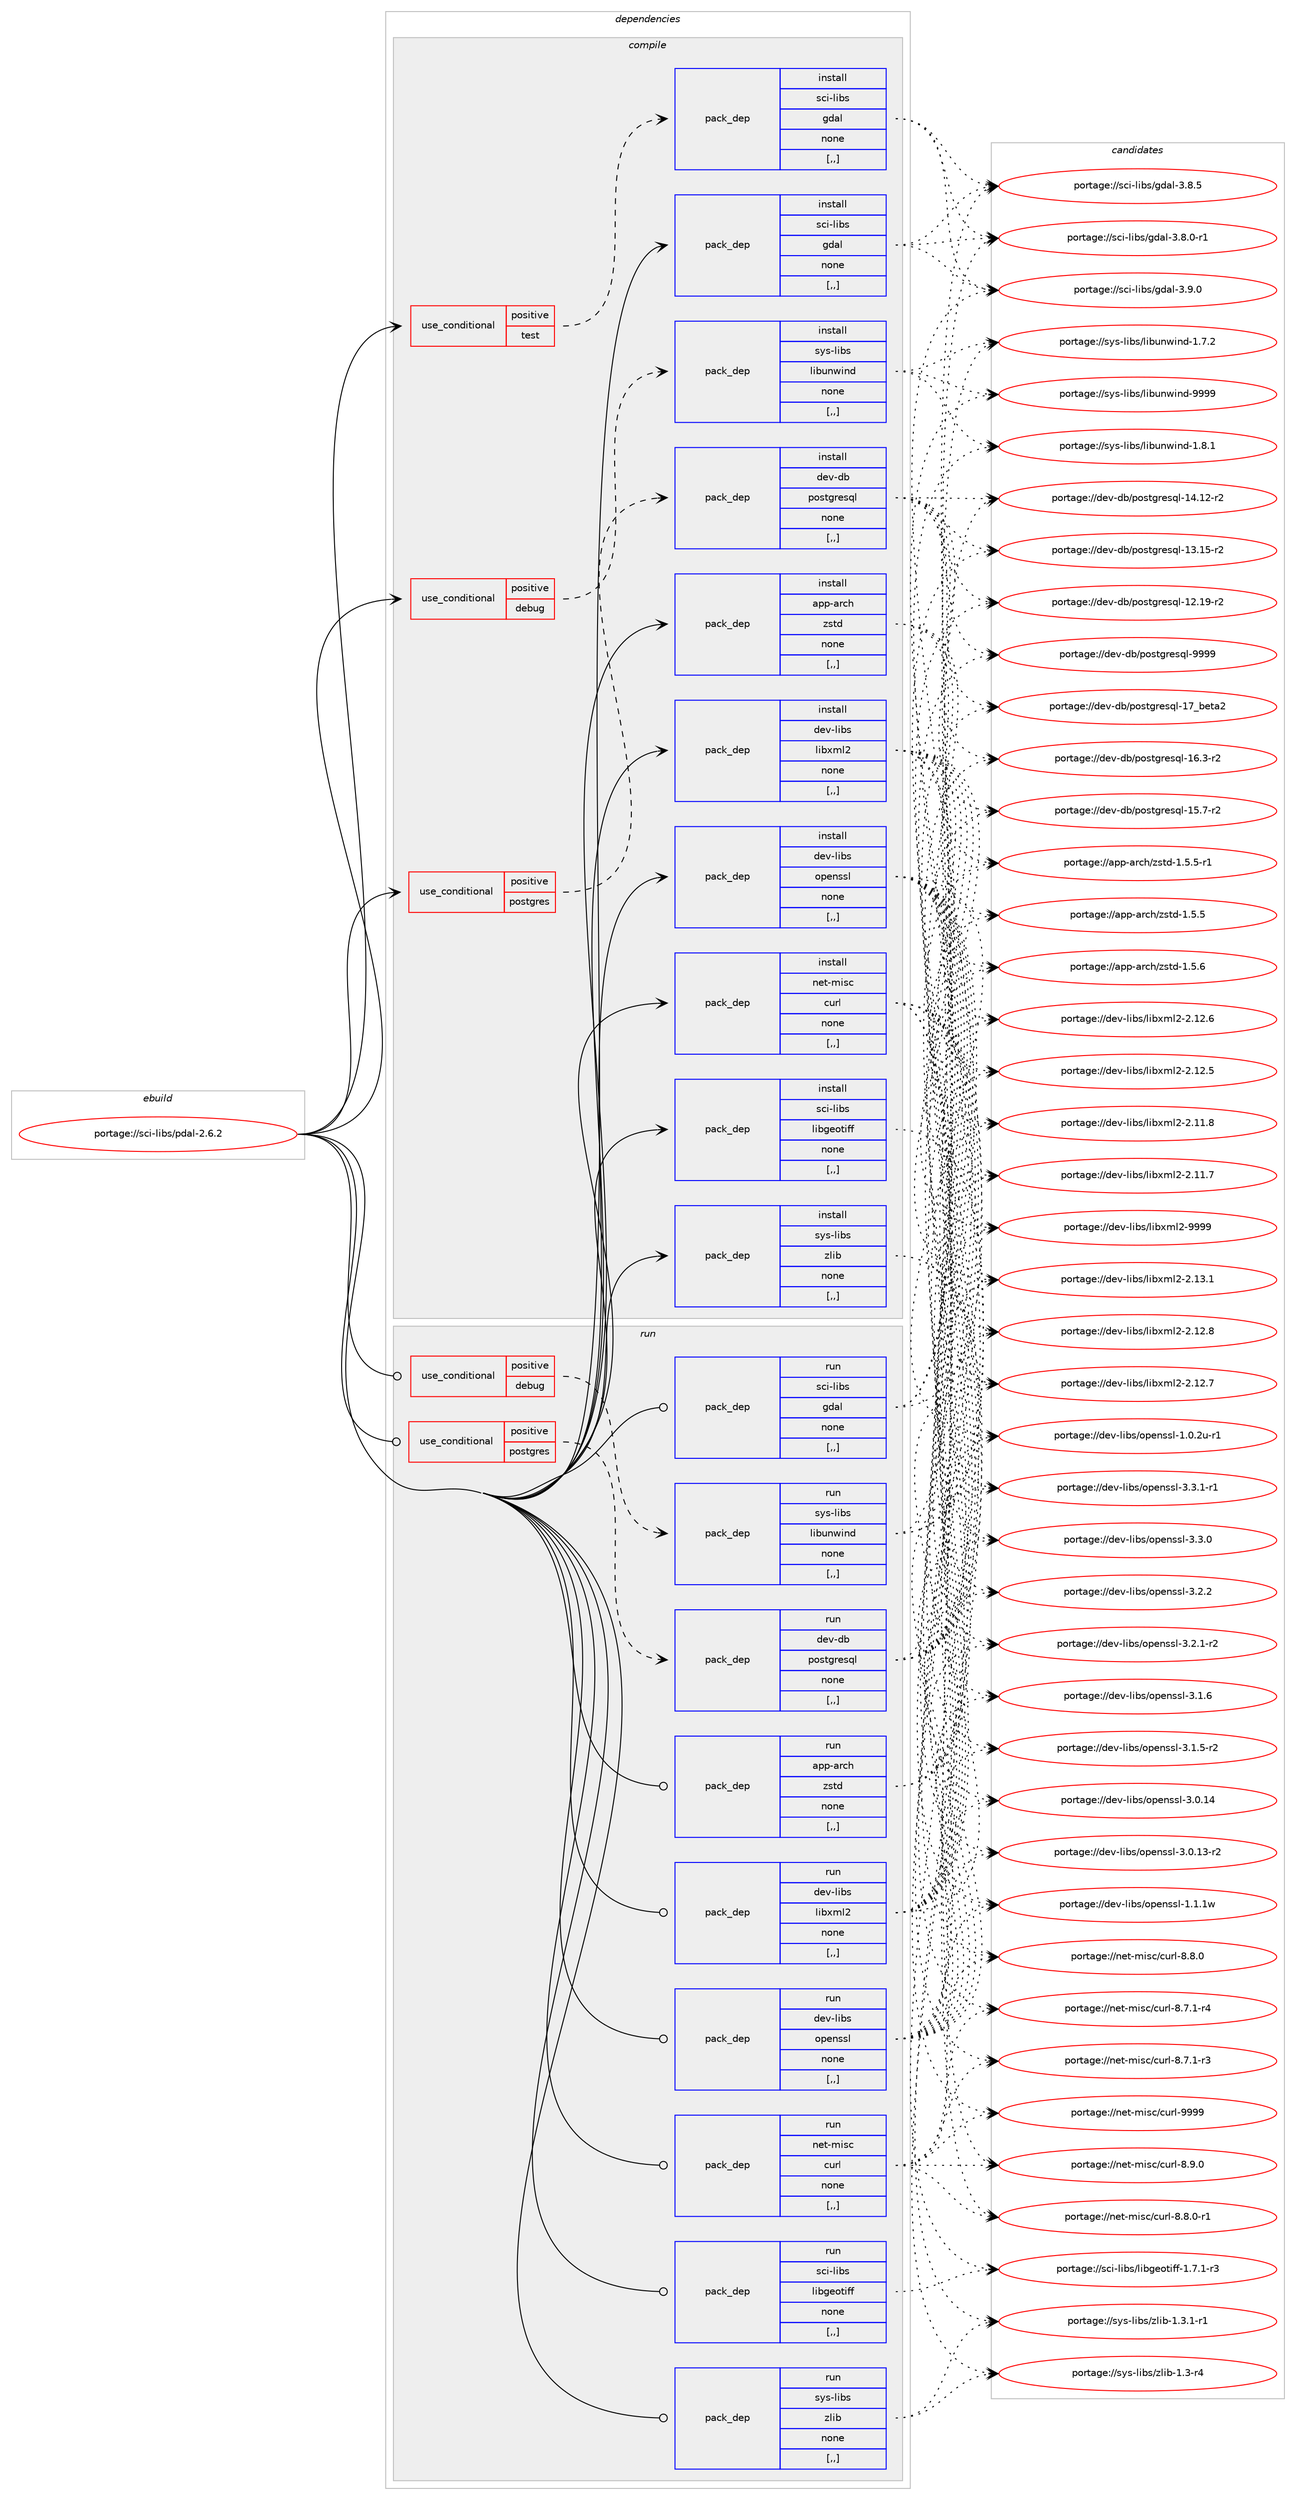 digraph prolog {

# *************
# Graph options
# *************

newrank=true;
concentrate=true;
compound=true;
graph [rankdir=LR,fontname=Helvetica,fontsize=10,ranksep=1.5];#, ranksep=2.5, nodesep=0.2];
edge  [arrowhead=vee];
node  [fontname=Helvetica,fontsize=10];

# **********
# The ebuild
# **********

subgraph cluster_leftcol {
color=gray;
label=<<i>ebuild</i>>;
id [label="portage://sci-libs/pdal-2.6.2", color=red, width=4, href="../sci-libs/pdal-2.6.2.svg"];
}

# ****************
# The dependencies
# ****************

subgraph cluster_midcol {
color=gray;
label=<<i>dependencies</i>>;
subgraph cluster_compile {
fillcolor="#eeeeee";
style=filled;
label=<<i>compile</i>>;
subgraph cond107307 {
dependency405222 [label=<<TABLE BORDER="0" CELLBORDER="1" CELLSPACING="0" CELLPADDING="4"><TR><TD ROWSPAN="3" CELLPADDING="10">use_conditional</TD></TR><TR><TD>positive</TD></TR><TR><TD>debug</TD></TR></TABLE>>, shape=none, color=red];
subgraph pack295042 {
dependency405223 [label=<<TABLE BORDER="0" CELLBORDER="1" CELLSPACING="0" CELLPADDING="4" WIDTH="220"><TR><TD ROWSPAN="6" CELLPADDING="30">pack_dep</TD></TR><TR><TD WIDTH="110">install</TD></TR><TR><TD>sys-libs</TD></TR><TR><TD>libunwind</TD></TR><TR><TD>none</TD></TR><TR><TD>[,,]</TD></TR></TABLE>>, shape=none, color=blue];
}
dependency405222:e -> dependency405223:w [weight=20,style="dashed",arrowhead="vee"];
}
id:e -> dependency405222:w [weight=20,style="solid",arrowhead="vee"];
subgraph cond107308 {
dependency405224 [label=<<TABLE BORDER="0" CELLBORDER="1" CELLSPACING="0" CELLPADDING="4"><TR><TD ROWSPAN="3" CELLPADDING="10">use_conditional</TD></TR><TR><TD>positive</TD></TR><TR><TD>postgres</TD></TR></TABLE>>, shape=none, color=red];
subgraph pack295043 {
dependency405225 [label=<<TABLE BORDER="0" CELLBORDER="1" CELLSPACING="0" CELLPADDING="4" WIDTH="220"><TR><TD ROWSPAN="6" CELLPADDING="30">pack_dep</TD></TR><TR><TD WIDTH="110">install</TD></TR><TR><TD>dev-db</TD></TR><TR><TD>postgresql</TD></TR><TR><TD>none</TD></TR><TR><TD>[,,]</TD></TR></TABLE>>, shape=none, color=blue];
}
dependency405224:e -> dependency405225:w [weight=20,style="dashed",arrowhead="vee"];
}
id:e -> dependency405224:w [weight=20,style="solid",arrowhead="vee"];
subgraph cond107309 {
dependency405226 [label=<<TABLE BORDER="0" CELLBORDER="1" CELLSPACING="0" CELLPADDING="4"><TR><TD ROWSPAN="3" CELLPADDING="10">use_conditional</TD></TR><TR><TD>positive</TD></TR><TR><TD>test</TD></TR></TABLE>>, shape=none, color=red];
subgraph pack295044 {
dependency405227 [label=<<TABLE BORDER="0" CELLBORDER="1" CELLSPACING="0" CELLPADDING="4" WIDTH="220"><TR><TD ROWSPAN="6" CELLPADDING="30">pack_dep</TD></TR><TR><TD WIDTH="110">install</TD></TR><TR><TD>sci-libs</TD></TR><TR><TD>gdal</TD></TR><TR><TD>none</TD></TR><TR><TD>[,,]</TD></TR></TABLE>>, shape=none, color=blue];
}
dependency405226:e -> dependency405227:w [weight=20,style="dashed",arrowhead="vee"];
}
id:e -> dependency405226:w [weight=20,style="solid",arrowhead="vee"];
subgraph pack295045 {
dependency405228 [label=<<TABLE BORDER="0" CELLBORDER="1" CELLSPACING="0" CELLPADDING="4" WIDTH="220"><TR><TD ROWSPAN="6" CELLPADDING="30">pack_dep</TD></TR><TR><TD WIDTH="110">install</TD></TR><TR><TD>app-arch</TD></TR><TR><TD>zstd</TD></TR><TR><TD>none</TD></TR><TR><TD>[,,]</TD></TR></TABLE>>, shape=none, color=blue];
}
id:e -> dependency405228:w [weight=20,style="solid",arrowhead="vee"];
subgraph pack295046 {
dependency405229 [label=<<TABLE BORDER="0" CELLBORDER="1" CELLSPACING="0" CELLPADDING="4" WIDTH="220"><TR><TD ROWSPAN="6" CELLPADDING="30">pack_dep</TD></TR><TR><TD WIDTH="110">install</TD></TR><TR><TD>dev-libs</TD></TR><TR><TD>libxml2</TD></TR><TR><TD>none</TD></TR><TR><TD>[,,]</TD></TR></TABLE>>, shape=none, color=blue];
}
id:e -> dependency405229:w [weight=20,style="solid",arrowhead="vee"];
subgraph pack295047 {
dependency405230 [label=<<TABLE BORDER="0" CELLBORDER="1" CELLSPACING="0" CELLPADDING="4" WIDTH="220"><TR><TD ROWSPAN="6" CELLPADDING="30">pack_dep</TD></TR><TR><TD WIDTH="110">install</TD></TR><TR><TD>dev-libs</TD></TR><TR><TD>openssl</TD></TR><TR><TD>none</TD></TR><TR><TD>[,,]</TD></TR></TABLE>>, shape=none, color=blue];
}
id:e -> dependency405230:w [weight=20,style="solid",arrowhead="vee"];
subgraph pack295048 {
dependency405231 [label=<<TABLE BORDER="0" CELLBORDER="1" CELLSPACING="0" CELLPADDING="4" WIDTH="220"><TR><TD ROWSPAN="6" CELLPADDING="30">pack_dep</TD></TR><TR><TD WIDTH="110">install</TD></TR><TR><TD>net-misc</TD></TR><TR><TD>curl</TD></TR><TR><TD>none</TD></TR><TR><TD>[,,]</TD></TR></TABLE>>, shape=none, color=blue];
}
id:e -> dependency405231:w [weight=20,style="solid",arrowhead="vee"];
subgraph pack295049 {
dependency405232 [label=<<TABLE BORDER="0" CELLBORDER="1" CELLSPACING="0" CELLPADDING="4" WIDTH="220"><TR><TD ROWSPAN="6" CELLPADDING="30">pack_dep</TD></TR><TR><TD WIDTH="110">install</TD></TR><TR><TD>sci-libs</TD></TR><TR><TD>gdal</TD></TR><TR><TD>none</TD></TR><TR><TD>[,,]</TD></TR></TABLE>>, shape=none, color=blue];
}
id:e -> dependency405232:w [weight=20,style="solid",arrowhead="vee"];
subgraph pack295050 {
dependency405233 [label=<<TABLE BORDER="0" CELLBORDER="1" CELLSPACING="0" CELLPADDING="4" WIDTH="220"><TR><TD ROWSPAN="6" CELLPADDING="30">pack_dep</TD></TR><TR><TD WIDTH="110">install</TD></TR><TR><TD>sci-libs</TD></TR><TR><TD>libgeotiff</TD></TR><TR><TD>none</TD></TR><TR><TD>[,,]</TD></TR></TABLE>>, shape=none, color=blue];
}
id:e -> dependency405233:w [weight=20,style="solid",arrowhead="vee"];
subgraph pack295051 {
dependency405234 [label=<<TABLE BORDER="0" CELLBORDER="1" CELLSPACING="0" CELLPADDING="4" WIDTH="220"><TR><TD ROWSPAN="6" CELLPADDING="30">pack_dep</TD></TR><TR><TD WIDTH="110">install</TD></TR><TR><TD>sys-libs</TD></TR><TR><TD>zlib</TD></TR><TR><TD>none</TD></TR><TR><TD>[,,]</TD></TR></TABLE>>, shape=none, color=blue];
}
id:e -> dependency405234:w [weight=20,style="solid",arrowhead="vee"];
}
subgraph cluster_compileandrun {
fillcolor="#eeeeee";
style=filled;
label=<<i>compile and run</i>>;
}
subgraph cluster_run {
fillcolor="#eeeeee";
style=filled;
label=<<i>run</i>>;
subgraph cond107310 {
dependency405235 [label=<<TABLE BORDER="0" CELLBORDER="1" CELLSPACING="0" CELLPADDING="4"><TR><TD ROWSPAN="3" CELLPADDING="10">use_conditional</TD></TR><TR><TD>positive</TD></TR><TR><TD>debug</TD></TR></TABLE>>, shape=none, color=red];
subgraph pack295052 {
dependency405236 [label=<<TABLE BORDER="0" CELLBORDER="1" CELLSPACING="0" CELLPADDING="4" WIDTH="220"><TR><TD ROWSPAN="6" CELLPADDING="30">pack_dep</TD></TR><TR><TD WIDTH="110">run</TD></TR><TR><TD>sys-libs</TD></TR><TR><TD>libunwind</TD></TR><TR><TD>none</TD></TR><TR><TD>[,,]</TD></TR></TABLE>>, shape=none, color=blue];
}
dependency405235:e -> dependency405236:w [weight=20,style="dashed",arrowhead="vee"];
}
id:e -> dependency405235:w [weight=20,style="solid",arrowhead="odot"];
subgraph cond107311 {
dependency405237 [label=<<TABLE BORDER="0" CELLBORDER="1" CELLSPACING="0" CELLPADDING="4"><TR><TD ROWSPAN="3" CELLPADDING="10">use_conditional</TD></TR><TR><TD>positive</TD></TR><TR><TD>postgres</TD></TR></TABLE>>, shape=none, color=red];
subgraph pack295053 {
dependency405238 [label=<<TABLE BORDER="0" CELLBORDER="1" CELLSPACING="0" CELLPADDING="4" WIDTH="220"><TR><TD ROWSPAN="6" CELLPADDING="30">pack_dep</TD></TR><TR><TD WIDTH="110">run</TD></TR><TR><TD>dev-db</TD></TR><TR><TD>postgresql</TD></TR><TR><TD>none</TD></TR><TR><TD>[,,]</TD></TR></TABLE>>, shape=none, color=blue];
}
dependency405237:e -> dependency405238:w [weight=20,style="dashed",arrowhead="vee"];
}
id:e -> dependency405237:w [weight=20,style="solid",arrowhead="odot"];
subgraph pack295054 {
dependency405239 [label=<<TABLE BORDER="0" CELLBORDER="1" CELLSPACING="0" CELLPADDING="4" WIDTH="220"><TR><TD ROWSPAN="6" CELLPADDING="30">pack_dep</TD></TR><TR><TD WIDTH="110">run</TD></TR><TR><TD>app-arch</TD></TR><TR><TD>zstd</TD></TR><TR><TD>none</TD></TR><TR><TD>[,,]</TD></TR></TABLE>>, shape=none, color=blue];
}
id:e -> dependency405239:w [weight=20,style="solid",arrowhead="odot"];
subgraph pack295055 {
dependency405240 [label=<<TABLE BORDER="0" CELLBORDER="1" CELLSPACING="0" CELLPADDING="4" WIDTH="220"><TR><TD ROWSPAN="6" CELLPADDING="30">pack_dep</TD></TR><TR><TD WIDTH="110">run</TD></TR><TR><TD>dev-libs</TD></TR><TR><TD>libxml2</TD></TR><TR><TD>none</TD></TR><TR><TD>[,,]</TD></TR></TABLE>>, shape=none, color=blue];
}
id:e -> dependency405240:w [weight=20,style="solid",arrowhead="odot"];
subgraph pack295056 {
dependency405241 [label=<<TABLE BORDER="0" CELLBORDER="1" CELLSPACING="0" CELLPADDING="4" WIDTH="220"><TR><TD ROWSPAN="6" CELLPADDING="30">pack_dep</TD></TR><TR><TD WIDTH="110">run</TD></TR><TR><TD>dev-libs</TD></TR><TR><TD>openssl</TD></TR><TR><TD>none</TD></TR><TR><TD>[,,]</TD></TR></TABLE>>, shape=none, color=blue];
}
id:e -> dependency405241:w [weight=20,style="solid",arrowhead="odot"];
subgraph pack295057 {
dependency405242 [label=<<TABLE BORDER="0" CELLBORDER="1" CELLSPACING="0" CELLPADDING="4" WIDTH="220"><TR><TD ROWSPAN="6" CELLPADDING="30">pack_dep</TD></TR><TR><TD WIDTH="110">run</TD></TR><TR><TD>net-misc</TD></TR><TR><TD>curl</TD></TR><TR><TD>none</TD></TR><TR><TD>[,,]</TD></TR></TABLE>>, shape=none, color=blue];
}
id:e -> dependency405242:w [weight=20,style="solid",arrowhead="odot"];
subgraph pack295058 {
dependency405243 [label=<<TABLE BORDER="0" CELLBORDER="1" CELLSPACING="0" CELLPADDING="4" WIDTH="220"><TR><TD ROWSPAN="6" CELLPADDING="30">pack_dep</TD></TR><TR><TD WIDTH="110">run</TD></TR><TR><TD>sci-libs</TD></TR><TR><TD>gdal</TD></TR><TR><TD>none</TD></TR><TR><TD>[,,]</TD></TR></TABLE>>, shape=none, color=blue];
}
id:e -> dependency405243:w [weight=20,style="solid",arrowhead="odot"];
subgraph pack295059 {
dependency405244 [label=<<TABLE BORDER="0" CELLBORDER="1" CELLSPACING="0" CELLPADDING="4" WIDTH="220"><TR><TD ROWSPAN="6" CELLPADDING="30">pack_dep</TD></TR><TR><TD WIDTH="110">run</TD></TR><TR><TD>sci-libs</TD></TR><TR><TD>libgeotiff</TD></TR><TR><TD>none</TD></TR><TR><TD>[,,]</TD></TR></TABLE>>, shape=none, color=blue];
}
id:e -> dependency405244:w [weight=20,style="solid",arrowhead="odot"];
subgraph pack295060 {
dependency405245 [label=<<TABLE BORDER="0" CELLBORDER="1" CELLSPACING="0" CELLPADDING="4" WIDTH="220"><TR><TD ROWSPAN="6" CELLPADDING="30">pack_dep</TD></TR><TR><TD WIDTH="110">run</TD></TR><TR><TD>sys-libs</TD></TR><TR><TD>zlib</TD></TR><TR><TD>none</TD></TR><TR><TD>[,,]</TD></TR></TABLE>>, shape=none, color=blue];
}
id:e -> dependency405245:w [weight=20,style="solid",arrowhead="odot"];
}
}

# **************
# The candidates
# **************

subgraph cluster_choices {
rank=same;
color=gray;
label=<<i>candidates</i>>;

subgraph choice295042 {
color=black;
nodesep=1;
choice115121115451081059811547108105981171101191051101004557575757 [label="portage://sys-libs/libunwind-9999", color=red, width=4,href="../sys-libs/libunwind-9999.svg"];
choice11512111545108105981154710810598117110119105110100454946564649 [label="portage://sys-libs/libunwind-1.8.1", color=red, width=4,href="../sys-libs/libunwind-1.8.1.svg"];
choice11512111545108105981154710810598117110119105110100454946554650 [label="portage://sys-libs/libunwind-1.7.2", color=red, width=4,href="../sys-libs/libunwind-1.7.2.svg"];
dependency405223:e -> choice115121115451081059811547108105981171101191051101004557575757:w [style=dotted,weight="100"];
dependency405223:e -> choice11512111545108105981154710810598117110119105110100454946564649:w [style=dotted,weight="100"];
dependency405223:e -> choice11512111545108105981154710810598117110119105110100454946554650:w [style=dotted,weight="100"];
}
subgraph choice295043 {
color=black;
nodesep=1;
choice1001011184510098471121111151161031141011151131084557575757 [label="portage://dev-db/postgresql-9999", color=red, width=4,href="../dev-db/postgresql-9999.svg"];
choice10010111845100984711211111511610311410111511310845495595981011169750 [label="portage://dev-db/postgresql-17_beta2", color=red, width=4,href="../dev-db/postgresql-17_beta2.svg"];
choice10010111845100984711211111511610311410111511310845495446514511450 [label="portage://dev-db/postgresql-16.3-r2", color=red, width=4,href="../dev-db/postgresql-16.3-r2.svg"];
choice10010111845100984711211111511610311410111511310845495346554511450 [label="portage://dev-db/postgresql-15.7-r2", color=red, width=4,href="../dev-db/postgresql-15.7-r2.svg"];
choice1001011184510098471121111151161031141011151131084549524649504511450 [label="portage://dev-db/postgresql-14.12-r2", color=red, width=4,href="../dev-db/postgresql-14.12-r2.svg"];
choice1001011184510098471121111151161031141011151131084549514649534511450 [label="portage://dev-db/postgresql-13.15-r2", color=red, width=4,href="../dev-db/postgresql-13.15-r2.svg"];
choice1001011184510098471121111151161031141011151131084549504649574511450 [label="portage://dev-db/postgresql-12.19-r2", color=red, width=4,href="../dev-db/postgresql-12.19-r2.svg"];
dependency405225:e -> choice1001011184510098471121111151161031141011151131084557575757:w [style=dotted,weight="100"];
dependency405225:e -> choice10010111845100984711211111511610311410111511310845495595981011169750:w [style=dotted,weight="100"];
dependency405225:e -> choice10010111845100984711211111511610311410111511310845495446514511450:w [style=dotted,weight="100"];
dependency405225:e -> choice10010111845100984711211111511610311410111511310845495346554511450:w [style=dotted,weight="100"];
dependency405225:e -> choice1001011184510098471121111151161031141011151131084549524649504511450:w [style=dotted,weight="100"];
dependency405225:e -> choice1001011184510098471121111151161031141011151131084549514649534511450:w [style=dotted,weight="100"];
dependency405225:e -> choice1001011184510098471121111151161031141011151131084549504649574511450:w [style=dotted,weight="100"];
}
subgraph choice295044 {
color=black;
nodesep=1;
choice1159910545108105981154710310097108455146574648 [label="portage://sci-libs/gdal-3.9.0", color=red, width=4,href="../sci-libs/gdal-3.9.0.svg"];
choice1159910545108105981154710310097108455146564653 [label="portage://sci-libs/gdal-3.8.5", color=red, width=4,href="../sci-libs/gdal-3.8.5.svg"];
choice11599105451081059811547103100971084551465646484511449 [label="portage://sci-libs/gdal-3.8.0-r1", color=red, width=4,href="../sci-libs/gdal-3.8.0-r1.svg"];
dependency405227:e -> choice1159910545108105981154710310097108455146574648:w [style=dotted,weight="100"];
dependency405227:e -> choice1159910545108105981154710310097108455146564653:w [style=dotted,weight="100"];
dependency405227:e -> choice11599105451081059811547103100971084551465646484511449:w [style=dotted,weight="100"];
}
subgraph choice295045 {
color=black;
nodesep=1;
choice9711211245971149910447122115116100454946534654 [label="portage://app-arch/zstd-1.5.6", color=red, width=4,href="../app-arch/zstd-1.5.6.svg"];
choice97112112459711499104471221151161004549465346534511449 [label="portage://app-arch/zstd-1.5.5-r1", color=red, width=4,href="../app-arch/zstd-1.5.5-r1.svg"];
choice9711211245971149910447122115116100454946534653 [label="portage://app-arch/zstd-1.5.5", color=red, width=4,href="../app-arch/zstd-1.5.5.svg"];
dependency405228:e -> choice9711211245971149910447122115116100454946534654:w [style=dotted,weight="100"];
dependency405228:e -> choice97112112459711499104471221151161004549465346534511449:w [style=dotted,weight="100"];
dependency405228:e -> choice9711211245971149910447122115116100454946534653:w [style=dotted,weight="100"];
}
subgraph choice295046 {
color=black;
nodesep=1;
choice10010111845108105981154710810598120109108504557575757 [label="portage://dev-libs/libxml2-9999", color=red, width=4,href="../dev-libs/libxml2-9999.svg"];
choice100101118451081059811547108105981201091085045504649514649 [label="portage://dev-libs/libxml2-2.13.1", color=red, width=4,href="../dev-libs/libxml2-2.13.1.svg"];
choice100101118451081059811547108105981201091085045504649504656 [label="portage://dev-libs/libxml2-2.12.8", color=red, width=4,href="../dev-libs/libxml2-2.12.8.svg"];
choice100101118451081059811547108105981201091085045504649504655 [label="portage://dev-libs/libxml2-2.12.7", color=red, width=4,href="../dev-libs/libxml2-2.12.7.svg"];
choice100101118451081059811547108105981201091085045504649504654 [label="portage://dev-libs/libxml2-2.12.6", color=red, width=4,href="../dev-libs/libxml2-2.12.6.svg"];
choice100101118451081059811547108105981201091085045504649504653 [label="portage://dev-libs/libxml2-2.12.5", color=red, width=4,href="../dev-libs/libxml2-2.12.5.svg"];
choice100101118451081059811547108105981201091085045504649494656 [label="portage://dev-libs/libxml2-2.11.8", color=red, width=4,href="../dev-libs/libxml2-2.11.8.svg"];
choice100101118451081059811547108105981201091085045504649494655 [label="portage://dev-libs/libxml2-2.11.7", color=red, width=4,href="../dev-libs/libxml2-2.11.7.svg"];
dependency405229:e -> choice10010111845108105981154710810598120109108504557575757:w [style=dotted,weight="100"];
dependency405229:e -> choice100101118451081059811547108105981201091085045504649514649:w [style=dotted,weight="100"];
dependency405229:e -> choice100101118451081059811547108105981201091085045504649504656:w [style=dotted,weight="100"];
dependency405229:e -> choice100101118451081059811547108105981201091085045504649504655:w [style=dotted,weight="100"];
dependency405229:e -> choice100101118451081059811547108105981201091085045504649504654:w [style=dotted,weight="100"];
dependency405229:e -> choice100101118451081059811547108105981201091085045504649504653:w [style=dotted,weight="100"];
dependency405229:e -> choice100101118451081059811547108105981201091085045504649494656:w [style=dotted,weight="100"];
dependency405229:e -> choice100101118451081059811547108105981201091085045504649494655:w [style=dotted,weight="100"];
}
subgraph choice295047 {
color=black;
nodesep=1;
choice1001011184510810598115471111121011101151151084551465146494511449 [label="portage://dev-libs/openssl-3.3.1-r1", color=red, width=4,href="../dev-libs/openssl-3.3.1-r1.svg"];
choice100101118451081059811547111112101110115115108455146514648 [label="portage://dev-libs/openssl-3.3.0", color=red, width=4,href="../dev-libs/openssl-3.3.0.svg"];
choice100101118451081059811547111112101110115115108455146504650 [label="portage://dev-libs/openssl-3.2.2", color=red, width=4,href="../dev-libs/openssl-3.2.2.svg"];
choice1001011184510810598115471111121011101151151084551465046494511450 [label="portage://dev-libs/openssl-3.2.1-r2", color=red, width=4,href="../dev-libs/openssl-3.2.1-r2.svg"];
choice100101118451081059811547111112101110115115108455146494654 [label="portage://dev-libs/openssl-3.1.6", color=red, width=4,href="../dev-libs/openssl-3.1.6.svg"];
choice1001011184510810598115471111121011101151151084551464946534511450 [label="portage://dev-libs/openssl-3.1.5-r2", color=red, width=4,href="../dev-libs/openssl-3.1.5-r2.svg"];
choice10010111845108105981154711111210111011511510845514648464952 [label="portage://dev-libs/openssl-3.0.14", color=red, width=4,href="../dev-libs/openssl-3.0.14.svg"];
choice100101118451081059811547111112101110115115108455146484649514511450 [label="portage://dev-libs/openssl-3.0.13-r2", color=red, width=4,href="../dev-libs/openssl-3.0.13-r2.svg"];
choice100101118451081059811547111112101110115115108454946494649119 [label="portage://dev-libs/openssl-1.1.1w", color=red, width=4,href="../dev-libs/openssl-1.1.1w.svg"];
choice1001011184510810598115471111121011101151151084549464846501174511449 [label="portage://dev-libs/openssl-1.0.2u-r1", color=red, width=4,href="../dev-libs/openssl-1.0.2u-r1.svg"];
dependency405230:e -> choice1001011184510810598115471111121011101151151084551465146494511449:w [style=dotted,weight="100"];
dependency405230:e -> choice100101118451081059811547111112101110115115108455146514648:w [style=dotted,weight="100"];
dependency405230:e -> choice100101118451081059811547111112101110115115108455146504650:w [style=dotted,weight="100"];
dependency405230:e -> choice1001011184510810598115471111121011101151151084551465046494511450:w [style=dotted,weight="100"];
dependency405230:e -> choice100101118451081059811547111112101110115115108455146494654:w [style=dotted,weight="100"];
dependency405230:e -> choice1001011184510810598115471111121011101151151084551464946534511450:w [style=dotted,weight="100"];
dependency405230:e -> choice10010111845108105981154711111210111011511510845514648464952:w [style=dotted,weight="100"];
dependency405230:e -> choice100101118451081059811547111112101110115115108455146484649514511450:w [style=dotted,weight="100"];
dependency405230:e -> choice100101118451081059811547111112101110115115108454946494649119:w [style=dotted,weight="100"];
dependency405230:e -> choice1001011184510810598115471111121011101151151084549464846501174511449:w [style=dotted,weight="100"];
}
subgraph choice295048 {
color=black;
nodesep=1;
choice110101116451091051159947991171141084557575757 [label="portage://net-misc/curl-9999", color=red, width=4,href="../net-misc/curl-9999.svg"];
choice11010111645109105115994799117114108455646574648 [label="portage://net-misc/curl-8.9.0", color=red, width=4,href="../net-misc/curl-8.9.0.svg"];
choice110101116451091051159947991171141084556465646484511449 [label="portage://net-misc/curl-8.8.0-r1", color=red, width=4,href="../net-misc/curl-8.8.0-r1.svg"];
choice11010111645109105115994799117114108455646564648 [label="portage://net-misc/curl-8.8.0", color=red, width=4,href="../net-misc/curl-8.8.0.svg"];
choice110101116451091051159947991171141084556465546494511452 [label="portage://net-misc/curl-8.7.1-r4", color=red, width=4,href="../net-misc/curl-8.7.1-r4.svg"];
choice110101116451091051159947991171141084556465546494511451 [label="portage://net-misc/curl-8.7.1-r3", color=red, width=4,href="../net-misc/curl-8.7.1-r3.svg"];
dependency405231:e -> choice110101116451091051159947991171141084557575757:w [style=dotted,weight="100"];
dependency405231:e -> choice11010111645109105115994799117114108455646574648:w [style=dotted,weight="100"];
dependency405231:e -> choice110101116451091051159947991171141084556465646484511449:w [style=dotted,weight="100"];
dependency405231:e -> choice11010111645109105115994799117114108455646564648:w [style=dotted,weight="100"];
dependency405231:e -> choice110101116451091051159947991171141084556465546494511452:w [style=dotted,weight="100"];
dependency405231:e -> choice110101116451091051159947991171141084556465546494511451:w [style=dotted,weight="100"];
}
subgraph choice295049 {
color=black;
nodesep=1;
choice1159910545108105981154710310097108455146574648 [label="portage://sci-libs/gdal-3.9.0", color=red, width=4,href="../sci-libs/gdal-3.9.0.svg"];
choice1159910545108105981154710310097108455146564653 [label="portage://sci-libs/gdal-3.8.5", color=red, width=4,href="../sci-libs/gdal-3.8.5.svg"];
choice11599105451081059811547103100971084551465646484511449 [label="portage://sci-libs/gdal-3.8.0-r1", color=red, width=4,href="../sci-libs/gdal-3.8.0-r1.svg"];
dependency405232:e -> choice1159910545108105981154710310097108455146574648:w [style=dotted,weight="100"];
dependency405232:e -> choice1159910545108105981154710310097108455146564653:w [style=dotted,weight="100"];
dependency405232:e -> choice11599105451081059811547103100971084551465646484511449:w [style=dotted,weight="100"];
}
subgraph choice295050 {
color=black;
nodesep=1;
choice11599105451081059811547108105981031011111161051021024549465546494511451 [label="portage://sci-libs/libgeotiff-1.7.1-r3", color=red, width=4,href="../sci-libs/libgeotiff-1.7.1-r3.svg"];
dependency405233:e -> choice11599105451081059811547108105981031011111161051021024549465546494511451:w [style=dotted,weight="100"];
}
subgraph choice295051 {
color=black;
nodesep=1;
choice115121115451081059811547122108105984549465146494511449 [label="portage://sys-libs/zlib-1.3.1-r1", color=red, width=4,href="../sys-libs/zlib-1.3.1-r1.svg"];
choice11512111545108105981154712210810598454946514511452 [label="portage://sys-libs/zlib-1.3-r4", color=red, width=4,href="../sys-libs/zlib-1.3-r4.svg"];
dependency405234:e -> choice115121115451081059811547122108105984549465146494511449:w [style=dotted,weight="100"];
dependency405234:e -> choice11512111545108105981154712210810598454946514511452:w [style=dotted,weight="100"];
}
subgraph choice295052 {
color=black;
nodesep=1;
choice115121115451081059811547108105981171101191051101004557575757 [label="portage://sys-libs/libunwind-9999", color=red, width=4,href="../sys-libs/libunwind-9999.svg"];
choice11512111545108105981154710810598117110119105110100454946564649 [label="portage://sys-libs/libunwind-1.8.1", color=red, width=4,href="../sys-libs/libunwind-1.8.1.svg"];
choice11512111545108105981154710810598117110119105110100454946554650 [label="portage://sys-libs/libunwind-1.7.2", color=red, width=4,href="../sys-libs/libunwind-1.7.2.svg"];
dependency405236:e -> choice115121115451081059811547108105981171101191051101004557575757:w [style=dotted,weight="100"];
dependency405236:e -> choice11512111545108105981154710810598117110119105110100454946564649:w [style=dotted,weight="100"];
dependency405236:e -> choice11512111545108105981154710810598117110119105110100454946554650:w [style=dotted,weight="100"];
}
subgraph choice295053 {
color=black;
nodesep=1;
choice1001011184510098471121111151161031141011151131084557575757 [label="portage://dev-db/postgresql-9999", color=red, width=4,href="../dev-db/postgresql-9999.svg"];
choice10010111845100984711211111511610311410111511310845495595981011169750 [label="portage://dev-db/postgresql-17_beta2", color=red, width=4,href="../dev-db/postgresql-17_beta2.svg"];
choice10010111845100984711211111511610311410111511310845495446514511450 [label="portage://dev-db/postgresql-16.3-r2", color=red, width=4,href="../dev-db/postgresql-16.3-r2.svg"];
choice10010111845100984711211111511610311410111511310845495346554511450 [label="portage://dev-db/postgresql-15.7-r2", color=red, width=4,href="../dev-db/postgresql-15.7-r2.svg"];
choice1001011184510098471121111151161031141011151131084549524649504511450 [label="portage://dev-db/postgresql-14.12-r2", color=red, width=4,href="../dev-db/postgresql-14.12-r2.svg"];
choice1001011184510098471121111151161031141011151131084549514649534511450 [label="portage://dev-db/postgresql-13.15-r2", color=red, width=4,href="../dev-db/postgresql-13.15-r2.svg"];
choice1001011184510098471121111151161031141011151131084549504649574511450 [label="portage://dev-db/postgresql-12.19-r2", color=red, width=4,href="../dev-db/postgresql-12.19-r2.svg"];
dependency405238:e -> choice1001011184510098471121111151161031141011151131084557575757:w [style=dotted,weight="100"];
dependency405238:e -> choice10010111845100984711211111511610311410111511310845495595981011169750:w [style=dotted,weight="100"];
dependency405238:e -> choice10010111845100984711211111511610311410111511310845495446514511450:w [style=dotted,weight="100"];
dependency405238:e -> choice10010111845100984711211111511610311410111511310845495346554511450:w [style=dotted,weight="100"];
dependency405238:e -> choice1001011184510098471121111151161031141011151131084549524649504511450:w [style=dotted,weight="100"];
dependency405238:e -> choice1001011184510098471121111151161031141011151131084549514649534511450:w [style=dotted,weight="100"];
dependency405238:e -> choice1001011184510098471121111151161031141011151131084549504649574511450:w [style=dotted,weight="100"];
}
subgraph choice295054 {
color=black;
nodesep=1;
choice9711211245971149910447122115116100454946534654 [label="portage://app-arch/zstd-1.5.6", color=red, width=4,href="../app-arch/zstd-1.5.6.svg"];
choice97112112459711499104471221151161004549465346534511449 [label="portage://app-arch/zstd-1.5.5-r1", color=red, width=4,href="../app-arch/zstd-1.5.5-r1.svg"];
choice9711211245971149910447122115116100454946534653 [label="portage://app-arch/zstd-1.5.5", color=red, width=4,href="../app-arch/zstd-1.5.5.svg"];
dependency405239:e -> choice9711211245971149910447122115116100454946534654:w [style=dotted,weight="100"];
dependency405239:e -> choice97112112459711499104471221151161004549465346534511449:w [style=dotted,weight="100"];
dependency405239:e -> choice9711211245971149910447122115116100454946534653:w [style=dotted,weight="100"];
}
subgraph choice295055 {
color=black;
nodesep=1;
choice10010111845108105981154710810598120109108504557575757 [label="portage://dev-libs/libxml2-9999", color=red, width=4,href="../dev-libs/libxml2-9999.svg"];
choice100101118451081059811547108105981201091085045504649514649 [label="portage://dev-libs/libxml2-2.13.1", color=red, width=4,href="../dev-libs/libxml2-2.13.1.svg"];
choice100101118451081059811547108105981201091085045504649504656 [label="portage://dev-libs/libxml2-2.12.8", color=red, width=4,href="../dev-libs/libxml2-2.12.8.svg"];
choice100101118451081059811547108105981201091085045504649504655 [label="portage://dev-libs/libxml2-2.12.7", color=red, width=4,href="../dev-libs/libxml2-2.12.7.svg"];
choice100101118451081059811547108105981201091085045504649504654 [label="portage://dev-libs/libxml2-2.12.6", color=red, width=4,href="../dev-libs/libxml2-2.12.6.svg"];
choice100101118451081059811547108105981201091085045504649504653 [label="portage://dev-libs/libxml2-2.12.5", color=red, width=4,href="../dev-libs/libxml2-2.12.5.svg"];
choice100101118451081059811547108105981201091085045504649494656 [label="portage://dev-libs/libxml2-2.11.8", color=red, width=4,href="../dev-libs/libxml2-2.11.8.svg"];
choice100101118451081059811547108105981201091085045504649494655 [label="portage://dev-libs/libxml2-2.11.7", color=red, width=4,href="../dev-libs/libxml2-2.11.7.svg"];
dependency405240:e -> choice10010111845108105981154710810598120109108504557575757:w [style=dotted,weight="100"];
dependency405240:e -> choice100101118451081059811547108105981201091085045504649514649:w [style=dotted,weight="100"];
dependency405240:e -> choice100101118451081059811547108105981201091085045504649504656:w [style=dotted,weight="100"];
dependency405240:e -> choice100101118451081059811547108105981201091085045504649504655:w [style=dotted,weight="100"];
dependency405240:e -> choice100101118451081059811547108105981201091085045504649504654:w [style=dotted,weight="100"];
dependency405240:e -> choice100101118451081059811547108105981201091085045504649504653:w [style=dotted,weight="100"];
dependency405240:e -> choice100101118451081059811547108105981201091085045504649494656:w [style=dotted,weight="100"];
dependency405240:e -> choice100101118451081059811547108105981201091085045504649494655:w [style=dotted,weight="100"];
}
subgraph choice295056 {
color=black;
nodesep=1;
choice1001011184510810598115471111121011101151151084551465146494511449 [label="portage://dev-libs/openssl-3.3.1-r1", color=red, width=4,href="../dev-libs/openssl-3.3.1-r1.svg"];
choice100101118451081059811547111112101110115115108455146514648 [label="portage://dev-libs/openssl-3.3.0", color=red, width=4,href="../dev-libs/openssl-3.3.0.svg"];
choice100101118451081059811547111112101110115115108455146504650 [label="portage://dev-libs/openssl-3.2.2", color=red, width=4,href="../dev-libs/openssl-3.2.2.svg"];
choice1001011184510810598115471111121011101151151084551465046494511450 [label="portage://dev-libs/openssl-3.2.1-r2", color=red, width=4,href="../dev-libs/openssl-3.2.1-r2.svg"];
choice100101118451081059811547111112101110115115108455146494654 [label="portage://dev-libs/openssl-3.1.6", color=red, width=4,href="../dev-libs/openssl-3.1.6.svg"];
choice1001011184510810598115471111121011101151151084551464946534511450 [label="portage://dev-libs/openssl-3.1.5-r2", color=red, width=4,href="../dev-libs/openssl-3.1.5-r2.svg"];
choice10010111845108105981154711111210111011511510845514648464952 [label="portage://dev-libs/openssl-3.0.14", color=red, width=4,href="../dev-libs/openssl-3.0.14.svg"];
choice100101118451081059811547111112101110115115108455146484649514511450 [label="portage://dev-libs/openssl-3.0.13-r2", color=red, width=4,href="../dev-libs/openssl-3.0.13-r2.svg"];
choice100101118451081059811547111112101110115115108454946494649119 [label="portage://dev-libs/openssl-1.1.1w", color=red, width=4,href="../dev-libs/openssl-1.1.1w.svg"];
choice1001011184510810598115471111121011101151151084549464846501174511449 [label="portage://dev-libs/openssl-1.0.2u-r1", color=red, width=4,href="../dev-libs/openssl-1.0.2u-r1.svg"];
dependency405241:e -> choice1001011184510810598115471111121011101151151084551465146494511449:w [style=dotted,weight="100"];
dependency405241:e -> choice100101118451081059811547111112101110115115108455146514648:w [style=dotted,weight="100"];
dependency405241:e -> choice100101118451081059811547111112101110115115108455146504650:w [style=dotted,weight="100"];
dependency405241:e -> choice1001011184510810598115471111121011101151151084551465046494511450:w [style=dotted,weight="100"];
dependency405241:e -> choice100101118451081059811547111112101110115115108455146494654:w [style=dotted,weight="100"];
dependency405241:e -> choice1001011184510810598115471111121011101151151084551464946534511450:w [style=dotted,weight="100"];
dependency405241:e -> choice10010111845108105981154711111210111011511510845514648464952:w [style=dotted,weight="100"];
dependency405241:e -> choice100101118451081059811547111112101110115115108455146484649514511450:w [style=dotted,weight="100"];
dependency405241:e -> choice100101118451081059811547111112101110115115108454946494649119:w [style=dotted,weight="100"];
dependency405241:e -> choice1001011184510810598115471111121011101151151084549464846501174511449:w [style=dotted,weight="100"];
}
subgraph choice295057 {
color=black;
nodesep=1;
choice110101116451091051159947991171141084557575757 [label="portage://net-misc/curl-9999", color=red, width=4,href="../net-misc/curl-9999.svg"];
choice11010111645109105115994799117114108455646574648 [label="portage://net-misc/curl-8.9.0", color=red, width=4,href="../net-misc/curl-8.9.0.svg"];
choice110101116451091051159947991171141084556465646484511449 [label="portage://net-misc/curl-8.8.0-r1", color=red, width=4,href="../net-misc/curl-8.8.0-r1.svg"];
choice11010111645109105115994799117114108455646564648 [label="portage://net-misc/curl-8.8.0", color=red, width=4,href="../net-misc/curl-8.8.0.svg"];
choice110101116451091051159947991171141084556465546494511452 [label="portage://net-misc/curl-8.7.1-r4", color=red, width=4,href="../net-misc/curl-8.7.1-r4.svg"];
choice110101116451091051159947991171141084556465546494511451 [label="portage://net-misc/curl-8.7.1-r3", color=red, width=4,href="../net-misc/curl-8.7.1-r3.svg"];
dependency405242:e -> choice110101116451091051159947991171141084557575757:w [style=dotted,weight="100"];
dependency405242:e -> choice11010111645109105115994799117114108455646574648:w [style=dotted,weight="100"];
dependency405242:e -> choice110101116451091051159947991171141084556465646484511449:w [style=dotted,weight="100"];
dependency405242:e -> choice11010111645109105115994799117114108455646564648:w [style=dotted,weight="100"];
dependency405242:e -> choice110101116451091051159947991171141084556465546494511452:w [style=dotted,weight="100"];
dependency405242:e -> choice110101116451091051159947991171141084556465546494511451:w [style=dotted,weight="100"];
}
subgraph choice295058 {
color=black;
nodesep=1;
choice1159910545108105981154710310097108455146574648 [label="portage://sci-libs/gdal-3.9.0", color=red, width=4,href="../sci-libs/gdal-3.9.0.svg"];
choice1159910545108105981154710310097108455146564653 [label="portage://sci-libs/gdal-3.8.5", color=red, width=4,href="../sci-libs/gdal-3.8.5.svg"];
choice11599105451081059811547103100971084551465646484511449 [label="portage://sci-libs/gdal-3.8.0-r1", color=red, width=4,href="../sci-libs/gdal-3.8.0-r1.svg"];
dependency405243:e -> choice1159910545108105981154710310097108455146574648:w [style=dotted,weight="100"];
dependency405243:e -> choice1159910545108105981154710310097108455146564653:w [style=dotted,weight="100"];
dependency405243:e -> choice11599105451081059811547103100971084551465646484511449:w [style=dotted,weight="100"];
}
subgraph choice295059 {
color=black;
nodesep=1;
choice11599105451081059811547108105981031011111161051021024549465546494511451 [label="portage://sci-libs/libgeotiff-1.7.1-r3", color=red, width=4,href="../sci-libs/libgeotiff-1.7.1-r3.svg"];
dependency405244:e -> choice11599105451081059811547108105981031011111161051021024549465546494511451:w [style=dotted,weight="100"];
}
subgraph choice295060 {
color=black;
nodesep=1;
choice115121115451081059811547122108105984549465146494511449 [label="portage://sys-libs/zlib-1.3.1-r1", color=red, width=4,href="../sys-libs/zlib-1.3.1-r1.svg"];
choice11512111545108105981154712210810598454946514511452 [label="portage://sys-libs/zlib-1.3-r4", color=red, width=4,href="../sys-libs/zlib-1.3-r4.svg"];
dependency405245:e -> choice115121115451081059811547122108105984549465146494511449:w [style=dotted,weight="100"];
dependency405245:e -> choice11512111545108105981154712210810598454946514511452:w [style=dotted,weight="100"];
}
}

}

